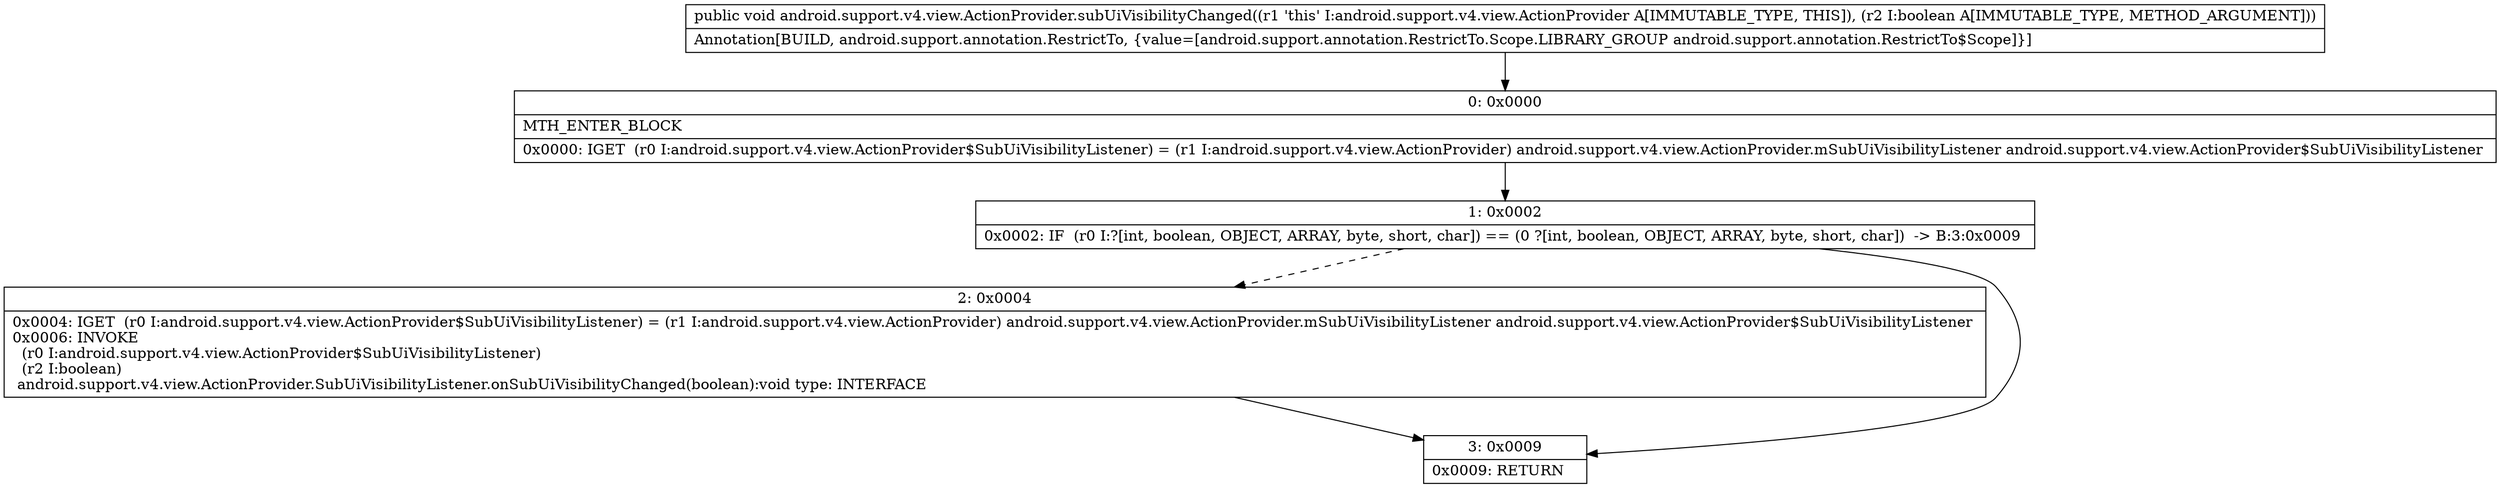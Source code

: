digraph "CFG forandroid.support.v4.view.ActionProvider.subUiVisibilityChanged(Z)V" {
Node_0 [shape=record,label="{0\:\ 0x0000|MTH_ENTER_BLOCK\l|0x0000: IGET  (r0 I:android.support.v4.view.ActionProvider$SubUiVisibilityListener) = (r1 I:android.support.v4.view.ActionProvider) android.support.v4.view.ActionProvider.mSubUiVisibilityListener android.support.v4.view.ActionProvider$SubUiVisibilityListener \l}"];
Node_1 [shape=record,label="{1\:\ 0x0002|0x0002: IF  (r0 I:?[int, boolean, OBJECT, ARRAY, byte, short, char]) == (0 ?[int, boolean, OBJECT, ARRAY, byte, short, char])  \-\> B:3:0x0009 \l}"];
Node_2 [shape=record,label="{2\:\ 0x0004|0x0004: IGET  (r0 I:android.support.v4.view.ActionProvider$SubUiVisibilityListener) = (r1 I:android.support.v4.view.ActionProvider) android.support.v4.view.ActionProvider.mSubUiVisibilityListener android.support.v4.view.ActionProvider$SubUiVisibilityListener \l0x0006: INVOKE  \l  (r0 I:android.support.v4.view.ActionProvider$SubUiVisibilityListener)\l  (r2 I:boolean)\l android.support.v4.view.ActionProvider.SubUiVisibilityListener.onSubUiVisibilityChanged(boolean):void type: INTERFACE \l}"];
Node_3 [shape=record,label="{3\:\ 0x0009|0x0009: RETURN   \l}"];
MethodNode[shape=record,label="{public void android.support.v4.view.ActionProvider.subUiVisibilityChanged((r1 'this' I:android.support.v4.view.ActionProvider A[IMMUTABLE_TYPE, THIS]), (r2 I:boolean A[IMMUTABLE_TYPE, METHOD_ARGUMENT]))  | Annotation[BUILD, android.support.annotation.RestrictTo, \{value=[android.support.annotation.RestrictTo.Scope.LIBRARY_GROUP android.support.annotation.RestrictTo$Scope]\}]\l}"];
MethodNode -> Node_0;
Node_0 -> Node_1;
Node_1 -> Node_2[style=dashed];
Node_1 -> Node_3;
Node_2 -> Node_3;
}

